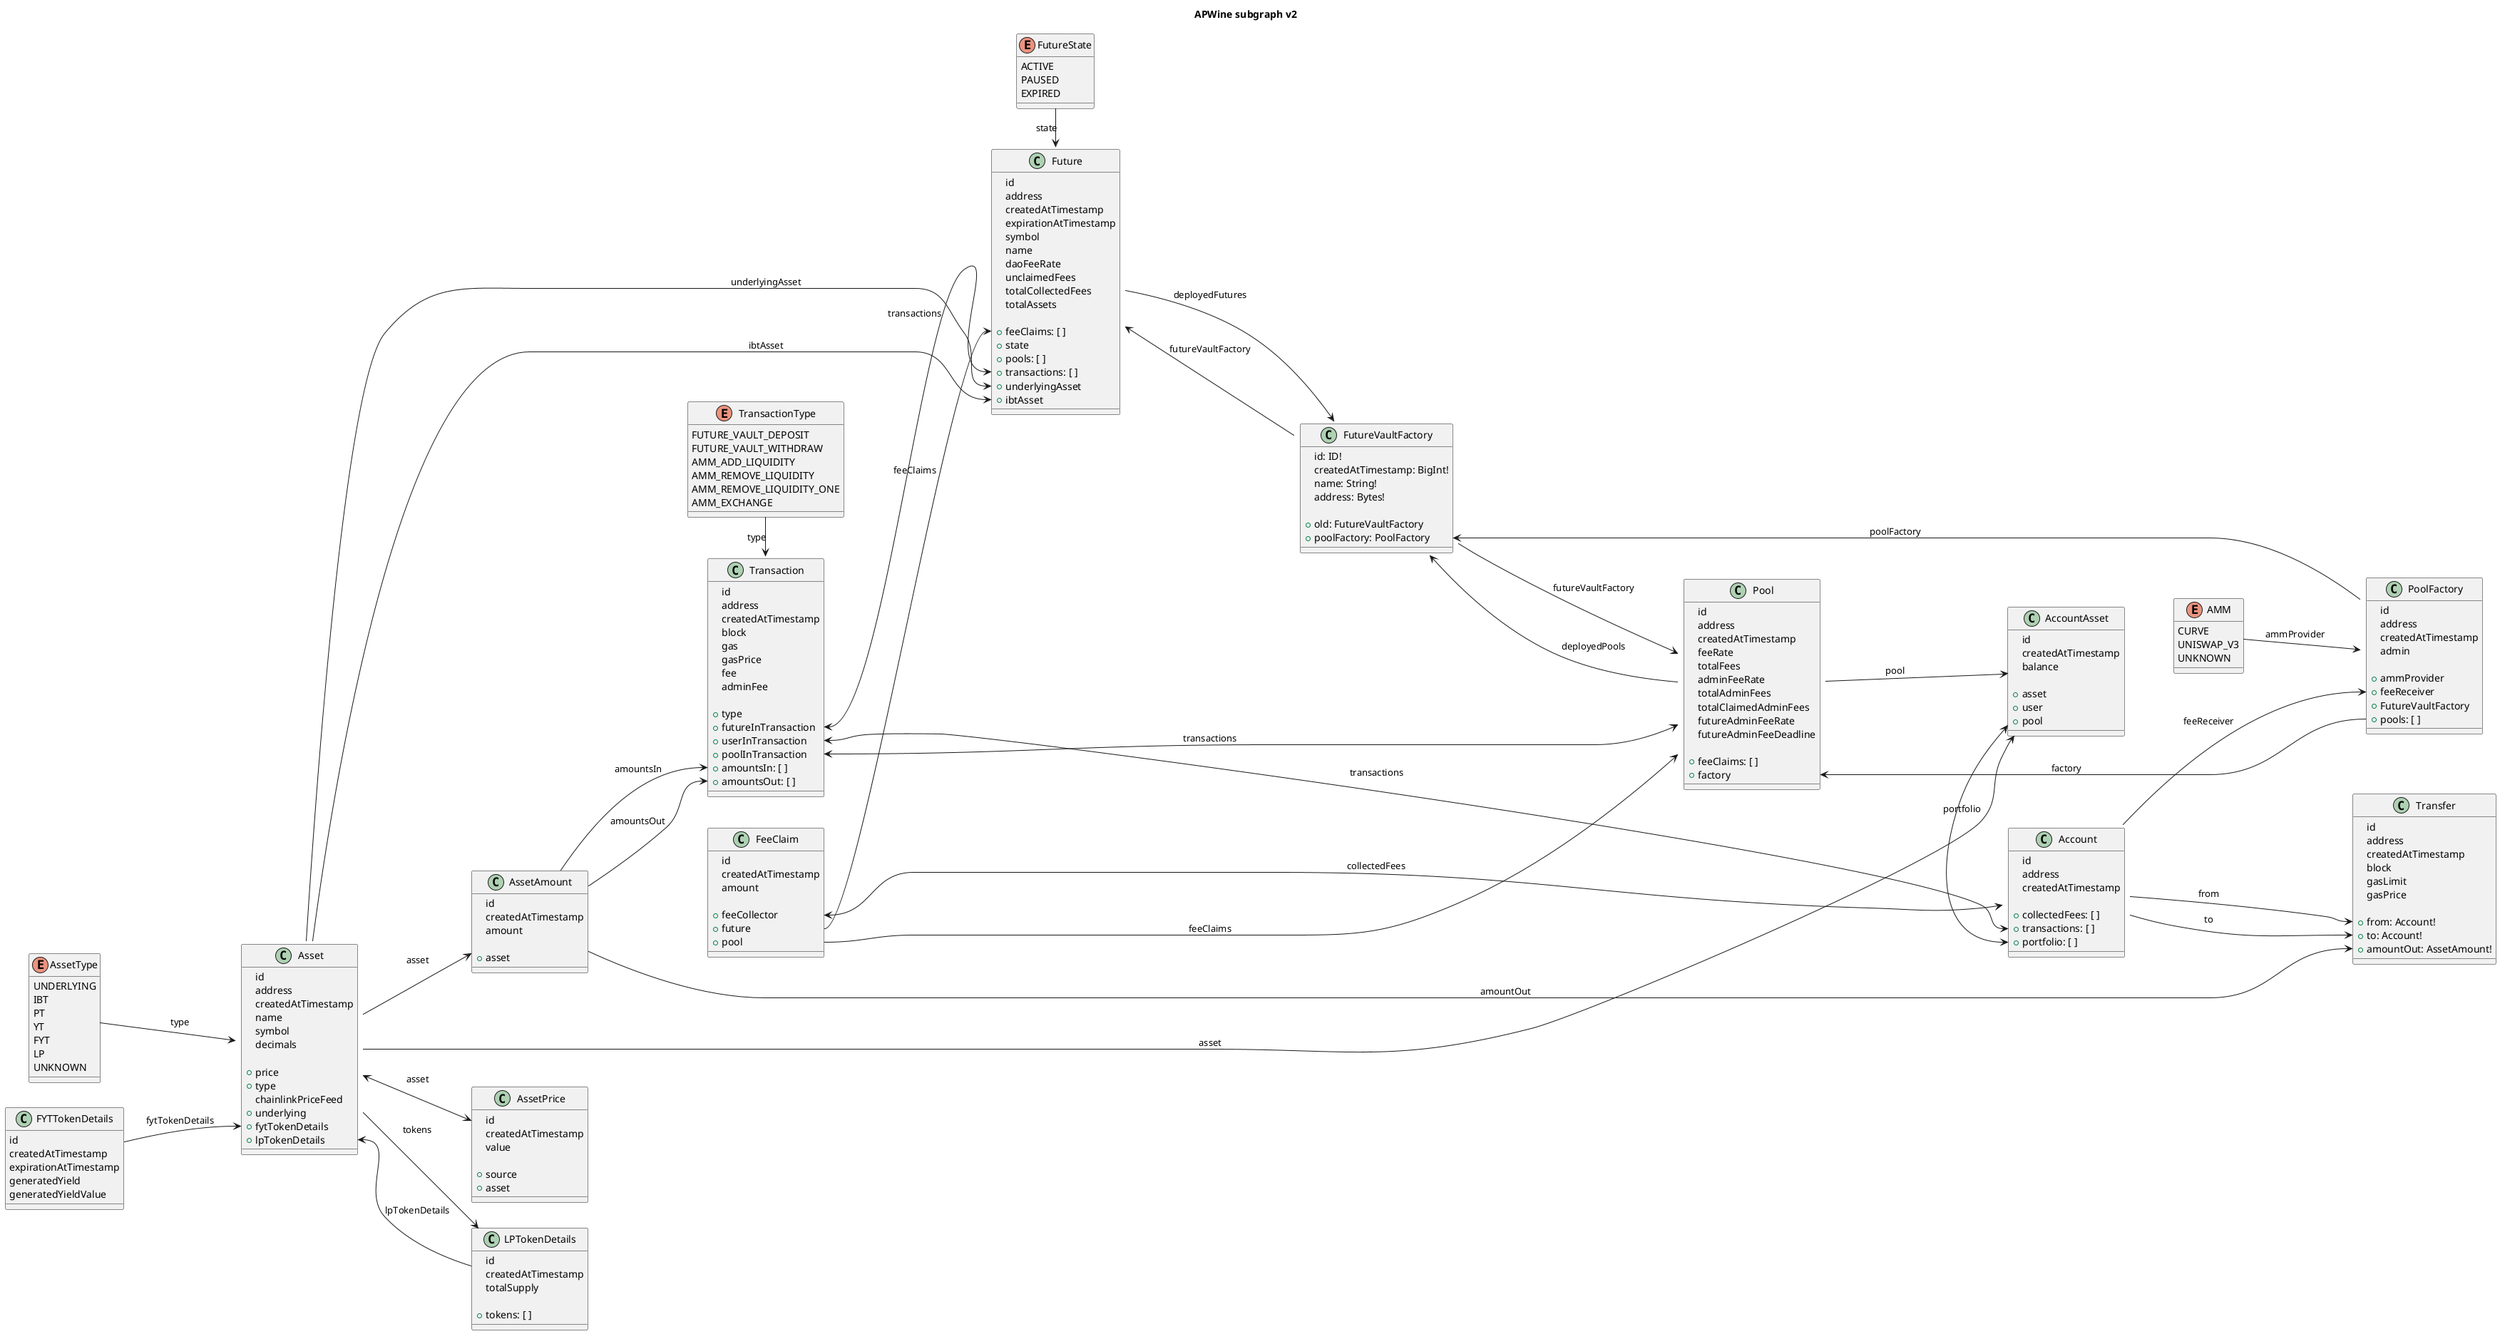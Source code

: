 @startuml
left to right direction

title APWine subgraph v2


'#####################################


enum AssetType {
    UNDERLYING
    IBT
    PT
    YT
    FYT
    LP
    UNKNOWN
}


enum TransactionType {
    FUTURE_VAULT_DEPOSIT
    FUTURE_VAULT_WITHDRAW
    AMM_ADD_LIQUIDITY
    AMM_REMOVE_LIQUIDITY
    AMM_REMOVE_LIQUIDITY_ONE
    AMM_EXCHANGE
}

enum AMM {
    CURVE
    UNISWAP_V3
    UNKNOWN
}

enum FutureState {
    ACTIVE
    PAUSED
    EXPIRED
}


'#####################################

class FutureVaultFactory {
    id: ID!
    createdAtTimestamp: BigInt!
    name: String!
    address: Bytes!

    + old: FutureVaultFactory
    + poolFactory: PoolFactory
}

class FeeClaim {
    id
    createdAtTimestamp
    amount

    + feeCollector
    + future
    + pool
}

class PoolFactory {
    id
    address
    createdAtTimestamp
    admin

    + ammProvider
    + feeReceiver
    + FutureVaultFactory
    + pools: [ ]
}

class Future {
    id
    address
    createdAtTimestamp
    expirationAtTimestamp
    symbol
    name
    daoFeeRate
    unclaimedFees
    totalCollectedFees
    totalAssets

    + feeClaims: [ ]
    + state
    + pools: [ ]
    + transactions: [ ]
    + underlyingAsset
    + ibtAsset
}

class Pool {
    id
    address
    createdAtTimestamp
    feeRate
    totalFees
    adminFeeRate
    totalAdminFees
    totalClaimedAdminFees
    futureAdminFeeRate
    futureAdminFeeDeadline

    + feeClaims: [ ]
    + factory
}

class Account {
    id
    address
    createdAtTimestamp

    + collectedFees: [ ]
    + transactions: [ ]
    + portfolio: [ ]
}

class Transaction {
    id
    address
    createdAtTimestamp
    block
    gas
    gasPrice
    fee
    adminFee

    + type
    + futureInTransaction
    + userInTransaction
    + poolInTransaction
    + amountsIn: [ ]
    + amountsOut: [ ]
}

class Asset {
    id
    address
    createdAtTimestamp
    name
    symbol
    decimals

    + price
    + type
    chainlinkPriceFeed
    + underlying
    + fytTokenDetails
    + lpTokenDetails
}

class AccountAsset {
    id
    createdAtTimestamp
    balance

    + asset
    + user
    + pool
}

class AssetAmount {
    id
    createdAtTimestamp
    amount

    + asset
}

class AssetPrice {
    id
    createdAtTimestamp
    value

    + source
    + asset
}

class FYTTokenDetails {
    id
    createdAtTimestamp
    expirationAtTimestamp
    generatedYield
    generatedYieldValue
}

class LPTokenDetails {
    id
    createdAtTimestamp
    totalSupply

    + tokens: [ ]
}

class Transfer {
    id
    address
    createdAtTimestamp
    block
    gasLimit
    gasPrice

    + from: Account!
    + to: Account!
    + amountOut: AssetAmount!
}


'#####################################


AMM --> PoolFactory : ammProvider

AssetType --> Asset : type

TransactionType -> Transaction : type

FutureState -> Future : state

FeeClaim::feeCollector <---> Account : collectedFees
FeeClaim::future ---> Future::feeClaims : feeClaims
FeeClaim::pool ---> Pool : feeClaims

PoolFactory::futureVaultFactory --> FutureVaultFactory::poolFactory : poolFactory
PoolFactory::pools --> Pool::factory : factory

FutureVaultFactory ---> Pool::futureVaultFactory : futureVaultFactory
FutureVaultFactory ---> Future::futureVaultFactory : futureVaultFactory

Future ---> FutureVaultFactory::deployedFutures : deployedFutures

Pool ---> AccountAsset : pool
Pool ---> FutureVaultFactory::deployedPools : deployedPools

Account ---> PoolFactory::feeReceiver : feeReceiver
Account ---> Transfer::from : from
Account ---> Transfer::to : to

Transaction::future <---> Future::transactions : transactions
Transaction::userInTransaction <--> Account::transactions : transactions
Transaction::poolInTransaction <---> Pool::transactions : transactions

Asset ---> Future::underlyingAsset : underlyingAsset
Asset ---> Future::ibtAsset : ibtAsset
Asset ---> AccountAsset : asset
Asset --> AssetAmount : asset
Asset <--> AssetPrice : asset
Asset --> LPTokenDetails : tokens

AccountAsset <-> Account::portfolio : portfolio

AssetAmount --> Transaction::amountsIn : amountsIn
AssetAmount --> Transaction::amountsOut : amountsOut
AssetAmount --> Transfer::amountOut : amountOut

FYTTokenDetails --> Asset::fytTokenDetails : fytTokenDetails
LPTokenDetails --> Asset::lpTokenDetails : lpTokenDetails

@enduml